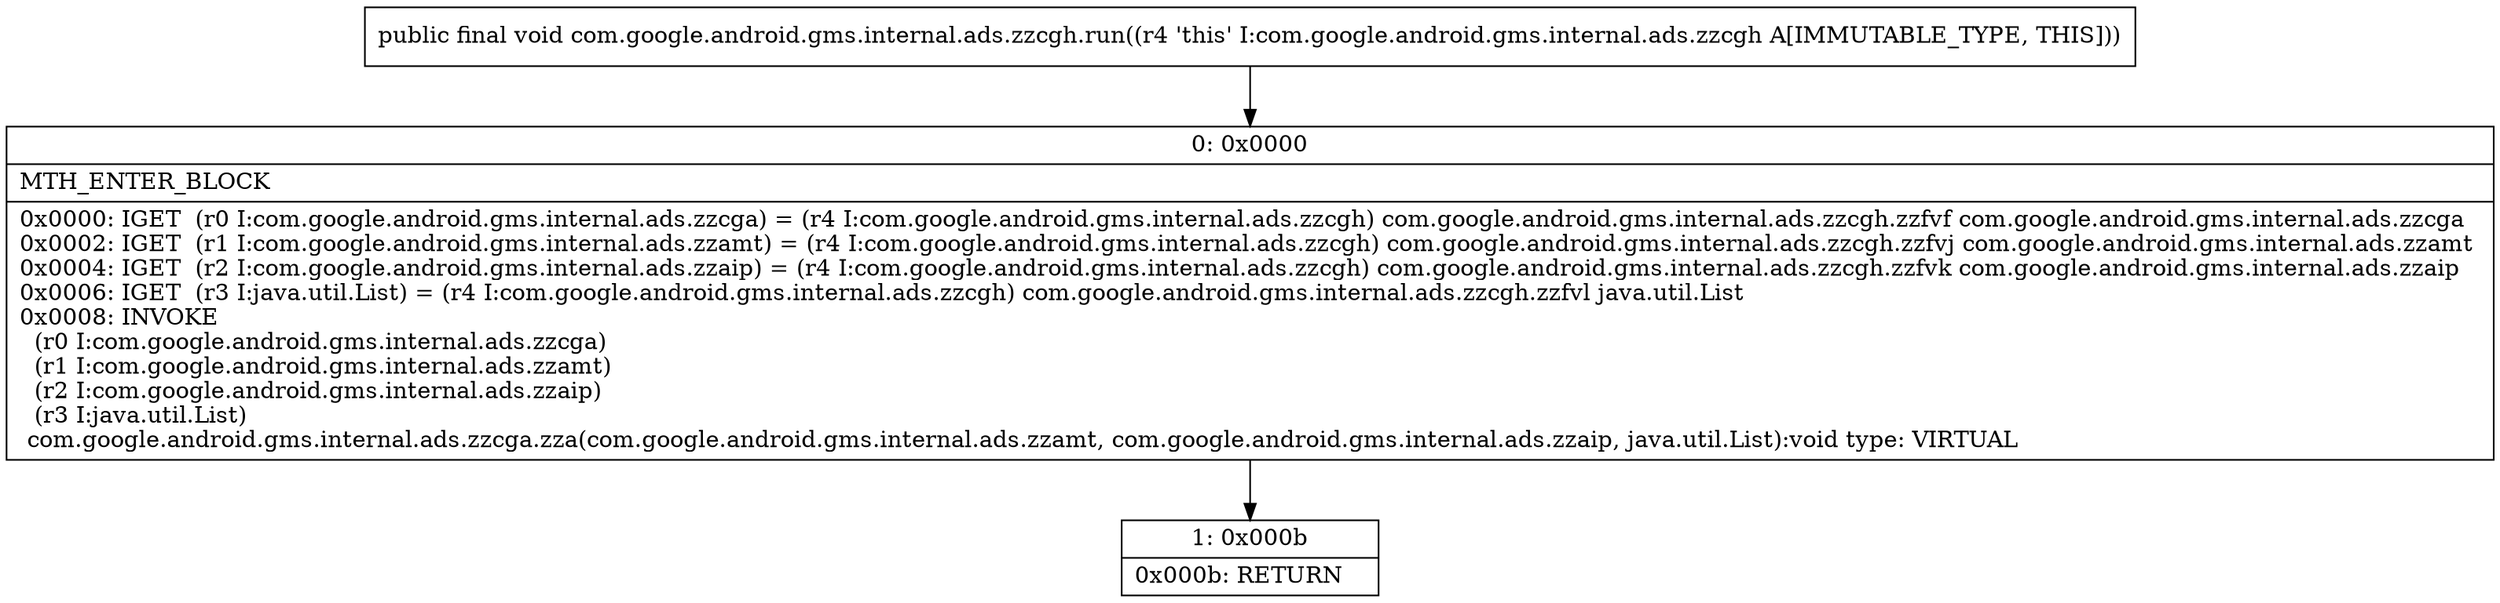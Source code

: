 digraph "CFG forcom.google.android.gms.internal.ads.zzcgh.run()V" {
Node_0 [shape=record,label="{0\:\ 0x0000|MTH_ENTER_BLOCK\l|0x0000: IGET  (r0 I:com.google.android.gms.internal.ads.zzcga) = (r4 I:com.google.android.gms.internal.ads.zzcgh) com.google.android.gms.internal.ads.zzcgh.zzfvf com.google.android.gms.internal.ads.zzcga \l0x0002: IGET  (r1 I:com.google.android.gms.internal.ads.zzamt) = (r4 I:com.google.android.gms.internal.ads.zzcgh) com.google.android.gms.internal.ads.zzcgh.zzfvj com.google.android.gms.internal.ads.zzamt \l0x0004: IGET  (r2 I:com.google.android.gms.internal.ads.zzaip) = (r4 I:com.google.android.gms.internal.ads.zzcgh) com.google.android.gms.internal.ads.zzcgh.zzfvk com.google.android.gms.internal.ads.zzaip \l0x0006: IGET  (r3 I:java.util.List) = (r4 I:com.google.android.gms.internal.ads.zzcgh) com.google.android.gms.internal.ads.zzcgh.zzfvl java.util.List \l0x0008: INVOKE  \l  (r0 I:com.google.android.gms.internal.ads.zzcga)\l  (r1 I:com.google.android.gms.internal.ads.zzamt)\l  (r2 I:com.google.android.gms.internal.ads.zzaip)\l  (r3 I:java.util.List)\l com.google.android.gms.internal.ads.zzcga.zza(com.google.android.gms.internal.ads.zzamt, com.google.android.gms.internal.ads.zzaip, java.util.List):void type: VIRTUAL \l}"];
Node_1 [shape=record,label="{1\:\ 0x000b|0x000b: RETURN   \l}"];
MethodNode[shape=record,label="{public final void com.google.android.gms.internal.ads.zzcgh.run((r4 'this' I:com.google.android.gms.internal.ads.zzcgh A[IMMUTABLE_TYPE, THIS])) }"];
MethodNode -> Node_0;
Node_0 -> Node_1;
}

